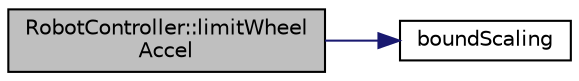 digraph "RobotController::limitWheelAccel"
{
  edge [fontname="Helvetica",fontsize="10",labelfontname="Helvetica",labelfontsize="10"];
  node [fontname="Helvetica",fontsize="10",shape=record];
  rankdir="LR";
  Node17 [label="RobotController::limitWheel\lAccel",height=0.2,width=0.4,color="black", fillcolor="grey75", style="filled", fontcolor="black"];
  Node17 -> Node18 [color="midnightblue",fontsize="10",style="solid",fontname="Helvetica"];
  Node18 [label="boundScaling",height=0.2,width=0.4,color="black", fillcolor="white", style="filled",URL="$_robot_controller_8cpp.html#a0be031a2377dc2d785f9d68cb8a52d0f"];
}
